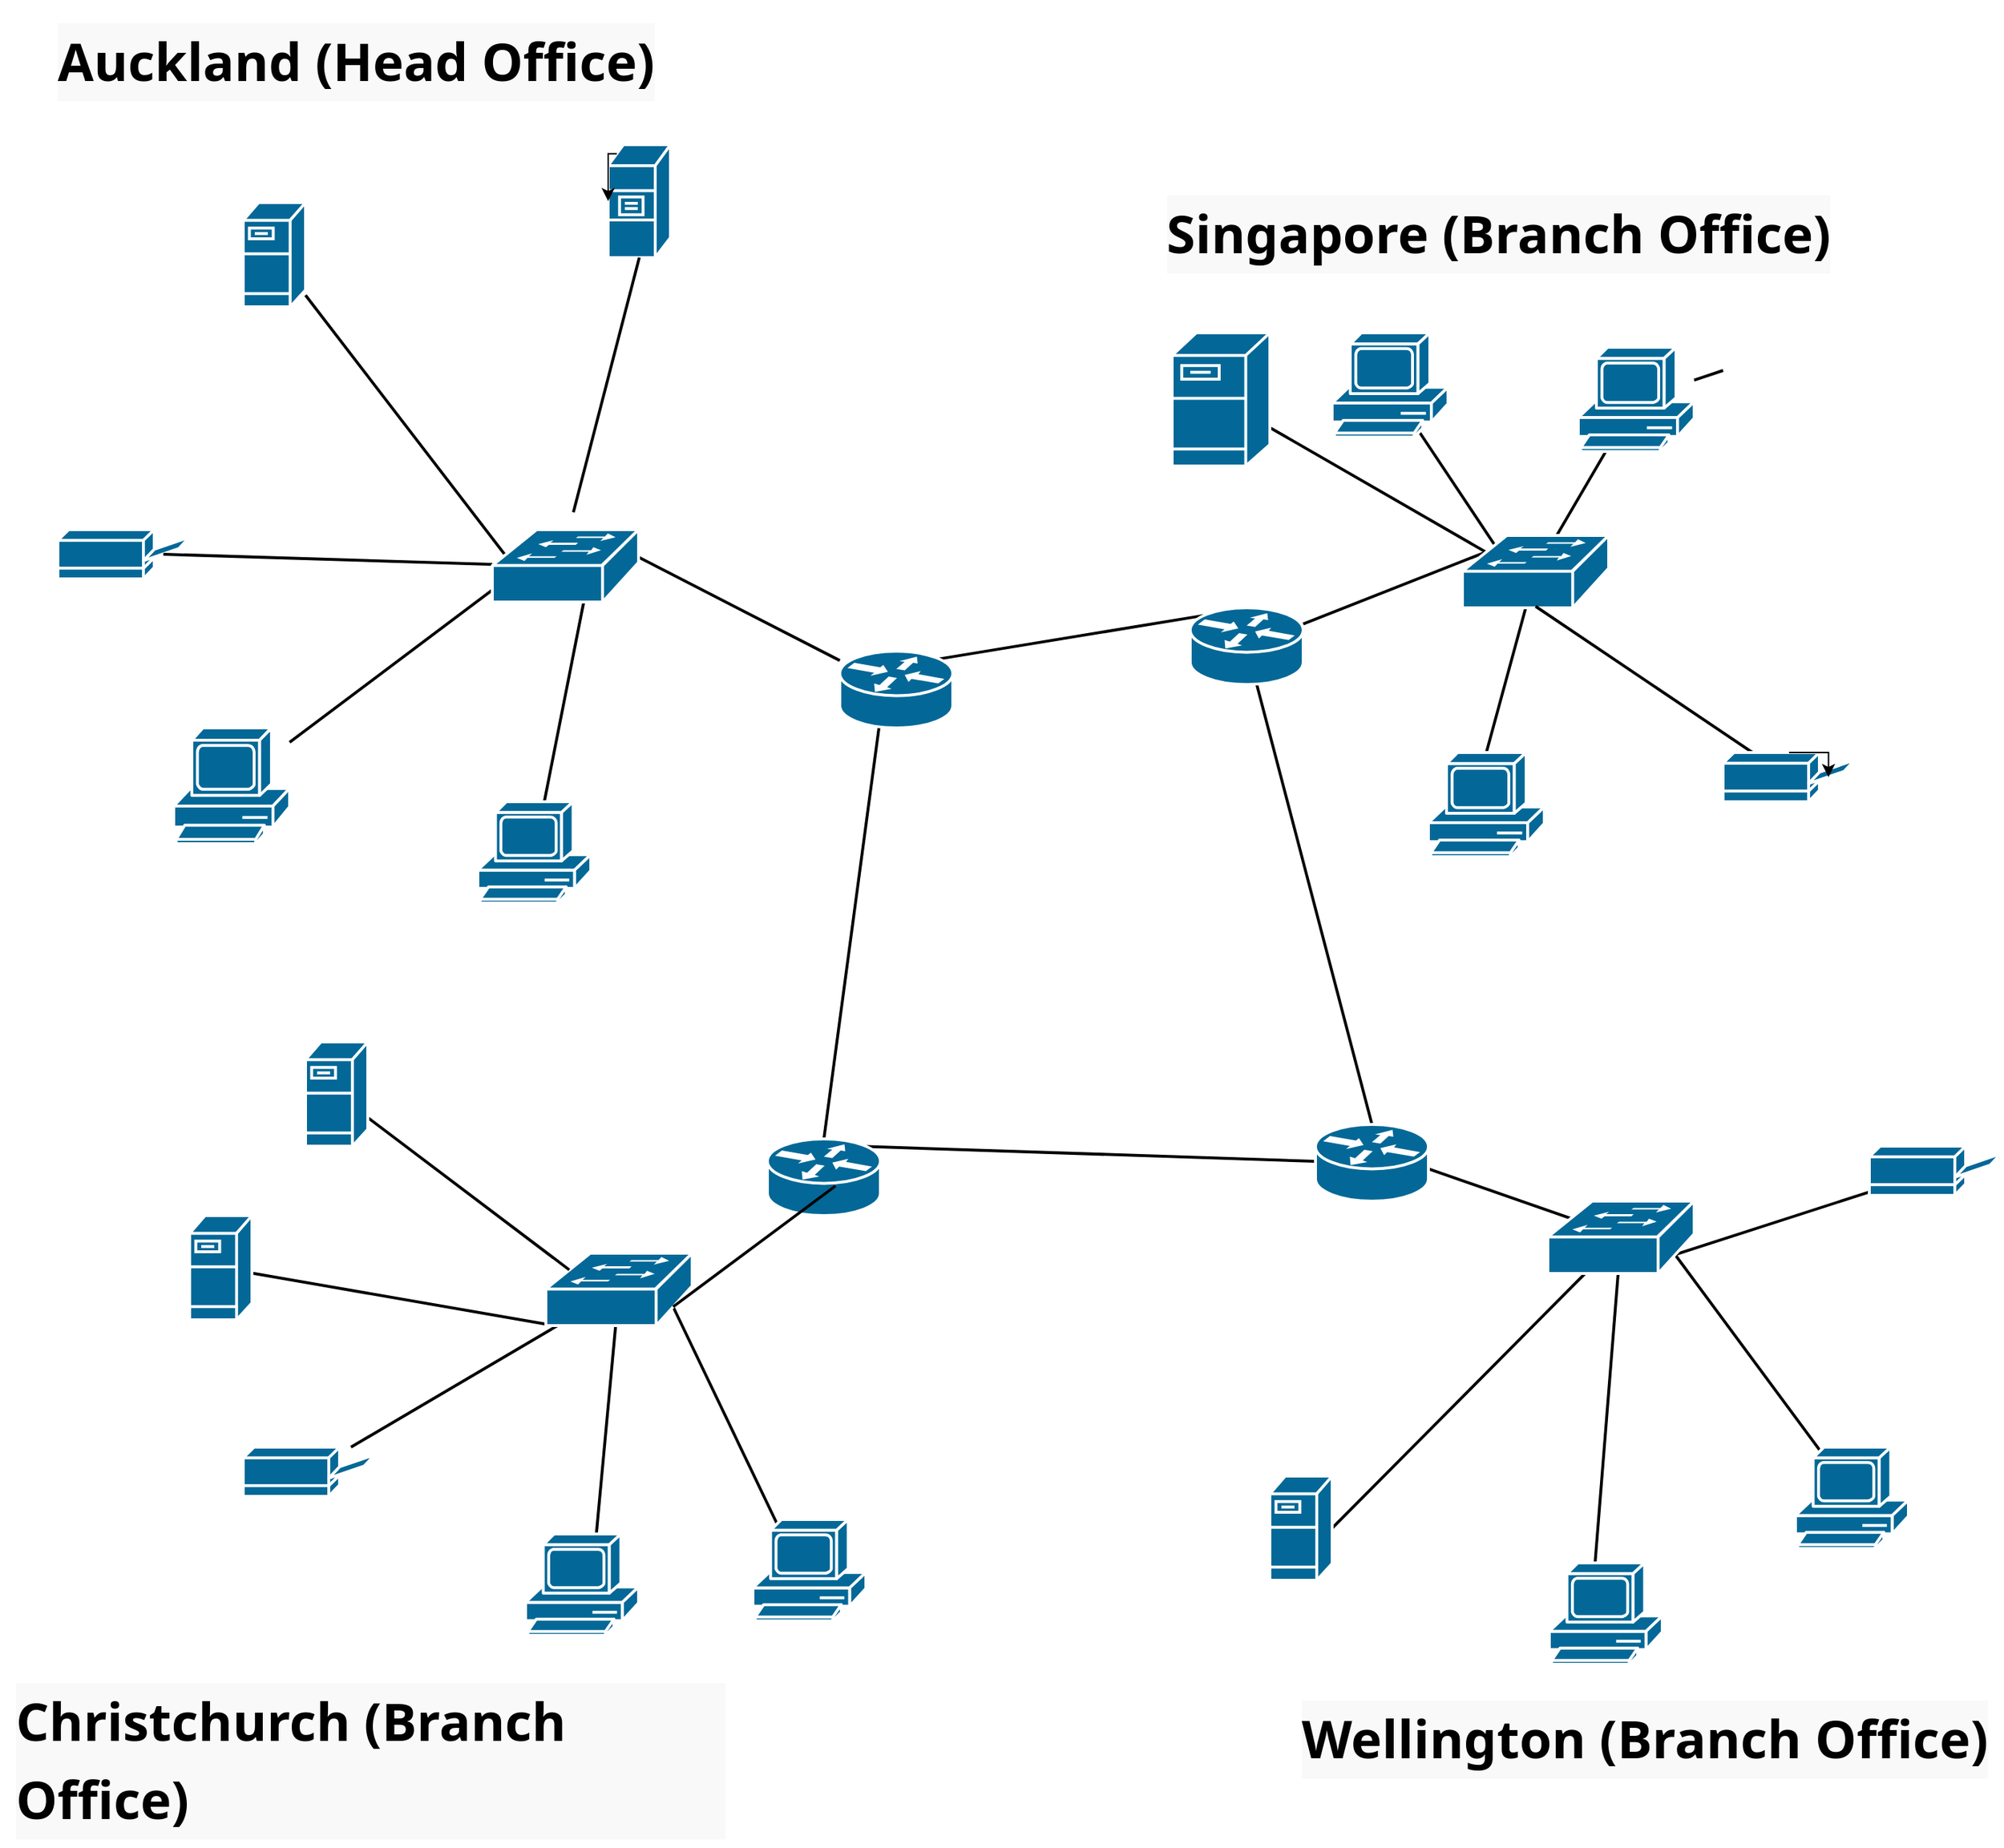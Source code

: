 <mxfile version="24.8.0">
  <diagram name="Page-1" id="c37626ed-c26b-45fb-9056-f9ebc6bb27b6">
    <mxGraphModel dx="1758" dy="1345" grid="1" gridSize="10" guides="1" tooltips="1" connect="1" arrows="1" fold="1" page="1" pageScale="1" pageWidth="1100" pageHeight="850" background="none" math="0" shadow="0">
      <root>
        <mxCell id="0" />
        <mxCell id="1" parent="0" />
        <mxCell id="1c7a67bf8fd3230f-38" style="edgeStyle=none;html=1;labelBackgroundColor=none;startFill=0;endArrow=none;endFill=0;strokeWidth=2;fontFamily=Verdana;fontSize=12;entryX=0.16;entryY=0.23;entryDx=0;entryDy=0;entryPerimeter=0;" parent="1" source="lca270FJ3uwvP7B0uUHS-35" target="lca270FJ3uwvP7B0uUHS-27" edge="1">
          <mxGeometry relative="1" as="geometry">
            <mxPoint x="968.329" y="392" as="sourcePoint" />
            <mxPoint x="1024" y="476" as="targetPoint" />
          </mxGeometry>
        </mxCell>
        <mxCell id="1c7a67bf8fd3230f-39" style="edgeStyle=none;html=1;labelBackgroundColor=none;startFill=0;endArrow=none;endFill=0;strokeWidth=2;fontFamily=Verdana;fontSize=12;entryX=0.5;entryY=0.98;entryDx=0;entryDy=0;entryPerimeter=0;" parent="1" target="lca270FJ3uwvP7B0uUHS-27" edge="1">
          <mxGeometry relative="1" as="geometry">
            <mxPoint x="1119.235" y="392" as="sourcePoint" />
            <mxPoint x="1074.765" y="476.0" as="targetPoint" />
          </mxGeometry>
        </mxCell>
        <mxCell id="1c7a67bf8fd3230f-40" style="edgeStyle=none;html=1;labelBackgroundColor=none;startFill=0;endArrow=none;endFill=0;strokeWidth=2;fontFamily=Verdana;fontSize=12;" parent="1" source="lca270FJ3uwvP7B0uUHS-31" target="lca270FJ3uwvP7B0uUHS-27" edge="1">
          <mxGeometry relative="1" as="geometry">
            <mxPoint x="1340" y="366.0" as="sourcePoint" />
            <mxPoint x="1084.0" y="502.0" as="targetPoint" />
          </mxGeometry>
        </mxCell>
        <mxCell id="1c7a67bf8fd3230f-45" style="edgeStyle=none;html=1;labelBackgroundColor=none;startFill=0;endArrow=none;endFill=0;strokeWidth=2;fontFamily=Verdana;fontSize=12;entryX=0.88;entryY=0.1;entryDx=0;entryDy=0;entryPerimeter=0;exitX=0.12;exitY=0.1;exitDx=0;exitDy=0;exitPerimeter=0;" parent="1" source="1c7a67bf8fd3230f-47" target="1c7a67bf8fd3230f-46" edge="1">
          <mxGeometry relative="1" as="geometry">
            <mxPoint x="774.0" y="519" as="targetPoint" />
          </mxGeometry>
        </mxCell>
        <mxCell id="1c7a67bf8fd3230f-49" style="edgeStyle=none;html=1;labelBackgroundColor=none;startFill=0;endArrow=none;endFill=0;strokeWidth=2;fontFamily=Verdana;fontSize=12;exitX=1;exitY=0.5;exitDx=0;exitDy=0;exitPerimeter=0;" parent="1" target="1c7a67bf8fd3230f-46" edge="1">
          <mxGeometry relative="1" as="geometry">
            <mxPoint x="591" y="495.0" as="sourcePoint" />
          </mxGeometry>
        </mxCell>
        <mxCell id="1c7a67bf8fd3230f-50" style="edgeStyle=none;html=1;labelBackgroundColor=none;startFill=0;endArrow=none;endFill=0;strokeWidth=2;fontFamily=Verdana;fontSize=12;exitX=0.16;exitY=0.23;exitDx=0;exitDy=0;exitPerimeter=0;" parent="1" source="lca270FJ3uwvP7B0uUHS-27" target="1c7a67bf8fd3230f-47" edge="1">
          <mxGeometry relative="1" as="geometry">
            <mxPoint x="1020" y="534.773" as="sourcePoint" />
          </mxGeometry>
        </mxCell>
        <mxCell id="1c7a67bf8fd3230f-64" style="edgeStyle=none;html=1;labelBackgroundColor=none;startFill=0;endArrow=none;endFill=0;strokeWidth=2;fontFamily=Verdana;fontSize=12;" parent="1" source="lca270FJ3uwvP7B0uUHS-8" edge="1">
          <mxGeometry relative="1" as="geometry">
            <mxPoint x="600" y="640" as="sourcePoint" />
            <mxPoint x="554.521" y="519.0" as="targetPoint" />
          </mxGeometry>
        </mxCell>
        <mxCell id="1c7a67bf8fd3230f-51" style="edgeStyle=none;html=1;labelBackgroundColor=none;startFill=0;endArrow=none;endFill=0;strokeWidth=2;fontFamily=Verdana;fontSize=12;entryX=0.5;entryY=0;entryDx=0;entryDy=0;entryPerimeter=0;" parent="1" source="lca270FJ3uwvP7B0uUHS-27" target="lca270FJ3uwvP7B0uUHS-32" edge="1">
          <mxGeometry relative="1" as="geometry">
            <mxPoint x="1407.391" y="552" as="sourcePoint" />
            <mxPoint x="1438.64" y="619" as="targetPoint" />
          </mxGeometry>
        </mxCell>
        <mxCell id="1c7a67bf8fd3230f-66" style="edgeStyle=none;html=1;labelBackgroundColor=none;startFill=0;endArrow=none;endFill=0;strokeWidth=2;fontFamily=Verdana;fontSize=12;exitX=0.378;exitY=0.651;exitDx=0;exitDy=0;exitPerimeter=0;entryX=0.5;entryY=0;entryDx=0;entryDy=0;entryPerimeter=0;" parent="1" source="1c7a67bf8fd3230f-46" target="lca270FJ3uwvP7B0uUHS-37" edge="1">
          <mxGeometry relative="1" as="geometry">
            <mxPoint x="810" y="913.4" as="sourcePoint" />
            <mxPoint x="754" y="938.6" as="targetPoint" />
          </mxGeometry>
        </mxCell>
        <mxCell id="1c7a67bf8fd3230f-60" style="edgeStyle=none;html=1;labelBackgroundColor=none;startFill=0;endArrow=none;endFill=0;strokeWidth=2;fontFamily=Verdana;fontSize=12;" parent="1" source="lca270FJ3uwvP7B0uUHS-39" target="lca270FJ3uwvP7B0uUHS-55" edge="1">
          <mxGeometry relative="1" as="geometry">
            <mxPoint x="1188.834" y="942" as="sourcePoint" />
            <mxPoint x="1199.166" y="1007" as="targetPoint" />
          </mxGeometry>
        </mxCell>
        <mxCell id="1c7a67bf8fd3230f-69" style="edgeStyle=none;html=1;labelBackgroundColor=none;startFill=0;endArrow=none;endFill=0;strokeWidth=2;fontFamily=Verdana;fontSize=12;entryX=0.513;entryY=0.33;entryDx=0;entryDy=0;entryPerimeter=0;exitX=0.87;exitY=0.74;exitDx=0;exitDy=0;exitPerimeter=0;" parent="1" source="lca270FJ3uwvP7B0uUHS-40" target="lca270FJ3uwvP7B0uUHS-36" edge="1">
          <mxGeometry relative="1" as="geometry">
            <mxPoint x="1150" y="922.4" as="sourcePoint" />
            <mxPoint x="930" y="1010" as="targetPoint" />
          </mxGeometry>
        </mxCell>
        <mxCell id="1c7a67bf8fd3230f-70" style="edgeStyle=none;html=1;labelBackgroundColor=none;startFill=0;endArrow=none;endFill=0;strokeWidth=2;fontFamily=Verdana;fontSize=12;entryX=1;entryY=0.5;entryDx=0;entryDy=0;entryPerimeter=0;" parent="1" source="lca270FJ3uwvP7B0uUHS-40" target="lca270FJ3uwvP7B0uUHS-61" edge="1">
          <mxGeometry relative="1" as="geometry">
            <mxPoint x="1150" y="939.233" as="sourcePoint" />
            <mxPoint x="1050" y="1140" as="targetPoint" />
          </mxGeometry>
        </mxCell>
        <mxCell id="1c7a67bf8fd3230f-67" style="edgeStyle=none;html=1;labelBackgroundColor=none;startFill=0;endArrow=none;endFill=0;strokeWidth=2;fontFamily=Verdana;fontSize=12;exitX=0.16;exitY=0.23;exitDx=0;exitDy=0;exitPerimeter=0;" parent="1" source="lca270FJ3uwvP7B0uUHS-52" edge="1">
          <mxGeometry relative="1" as="geometry">
            <mxPoint x="690" y="957.802" as="sourcePoint" />
            <mxPoint x="380" y="880" as="targetPoint" />
          </mxGeometry>
        </mxCell>
        <mxCell id="1c7a67bf8fd3230f-68" style="edgeStyle=none;html=1;labelBackgroundColor=none;startFill=0;endArrow=none;endFill=0;strokeWidth=2;fontFamily=Verdana;fontSize=12;exitX=0;exitY=0.98;exitDx=0;exitDy=0;exitPerimeter=0;" parent="1" source="lca270FJ3uwvP7B0uUHS-39" target="lca270FJ3uwvP7B0uUHS-54" edge="1">
          <mxGeometry relative="1" as="geometry">
            <mxPoint x="690" y="969.946" as="sourcePoint" />
            <mxPoint x="361" y="1137.502" as="targetPoint" />
          </mxGeometry>
        </mxCell>
        <mxCell id="1c7a67bf8fd3230f-78" style="edgeStyle=none;html=1;labelBackgroundColor=none;startFill=0;endArrow=none;endFill=0;strokeWidth=2;fontFamily=Verdana;fontSize=12;exitX=0.87;exitY=0.74;exitDx=0;exitDy=0;exitPerimeter=0;" parent="1" source="lca270FJ3uwvP7B0uUHS-39" edge="1">
          <mxGeometry relative="1" as="geometry">
            <mxPoint x="731.32" y="996" as="sourcePoint" />
            <mxPoint x="690" y="1170" as="targetPoint" />
          </mxGeometry>
        </mxCell>
        <mxCell id="1c7a67bf8fd3230f-79" style="edgeStyle=none;html=1;labelBackgroundColor=none;startFill=0;endArrow=none;endFill=0;strokeWidth=2;fontFamily=Verdana;fontSize=12;" parent="1" source="lca270FJ3uwvP7B0uUHS-39" edge="1">
          <mxGeometry relative="1" as="geometry">
            <mxPoint x="705.312" y="996" as="sourcePoint" />
            <mxPoint x="560" y="1190" as="targetPoint" />
          </mxGeometry>
        </mxCell>
        <mxCell id="1c7a67bf8fd3230f-75" style="edgeStyle=none;html=1;labelBackgroundColor=none;startFill=0;endArrow=none;endFill=0;strokeWidth=2;fontFamily=Verdana;fontSize=12;exitX=0.87;exitY=0.74;exitDx=0;exitDy=0;exitPerimeter=0;" parent="1" source="lca270FJ3uwvP7B0uUHS-40" edge="1">
          <mxGeometry relative="1" as="geometry">
            <mxPoint x="1219.498" y="1093" as="sourcePoint" />
            <mxPoint x="1420" y="1130" as="targetPoint" />
          </mxGeometry>
        </mxCell>
        <mxCell id="1c7a67bf8fd3230f-76" style="edgeStyle=none;html=1;labelBackgroundColor=none;startFill=0;endArrow=none;endFill=0;strokeWidth=2;fontFamily=Verdana;fontSize=12;exitX=0.5;exitY=0.98;exitDx=0;exitDy=0;exitPerimeter=0;" parent="1" source="lca270FJ3uwvP7B0uUHS-40" target="lca270FJ3uwvP7B0uUHS-57" edge="1">
          <mxGeometry relative="1" as="geometry">
            <mxPoint x="1202.66" y="1093" as="sourcePoint" />
            <mxPoint x="1290" y="810" as="targetPoint" />
          </mxGeometry>
        </mxCell>
        <mxCell id="1c7a67bf8fd3230f-77" style="edgeStyle=none;html=1;labelBackgroundColor=none;startFill=0;endArrow=none;endFill=0;strokeWidth=2;fontFamily=Verdana;fontSize=12;" parent="1" source="lca270FJ3uwvP7B0uUHS-40" edge="1">
          <mxGeometry relative="1" as="geometry">
            <mxPoint x="1188.744" y="1093" as="sourcePoint" />
            <mxPoint x="1250" y="1210" as="targetPoint" />
          </mxGeometry>
        </mxCell>
        <mxCell id="1c7a67bf8fd3230f-55" style="edgeStyle=none;html=1;labelBackgroundColor=none;startFill=0;endArrow=none;endFill=0;strokeWidth=2;fontFamily=Verdana;fontSize=12;exitX=0.88;exitY=0.1;exitDx=0;exitDy=0;exitPerimeter=0;entryX=0.801;entryY=0.519;entryDx=0;entryDy=0;entryPerimeter=0;" parent="1" source="lca270FJ3uwvP7B0uUHS-37" target="lca270FJ3uwvP7B0uUHS-36" edge="1">
          <mxGeometry relative="1" as="geometry">
            <mxPoint x="890" y="720" as="targetPoint" />
          </mxGeometry>
        </mxCell>
        <mxCell id="1c7a67bf8fd3230f-46" value="" style="shape=mxgraph.cisco.routers.router;html=1;dashed=0;fillColor=#036897;strokeColor=#ffffff;strokeWidth=2;verticalLabelPosition=bottom;verticalAlign=top;rounded=0;shadow=0;comic=0;fontFamily=Verdana;fontSize=12;" parent="1" vertex="1">
          <mxGeometry x="730" y="560" width="78" height="53" as="geometry" />
        </mxCell>
        <mxCell id="1c7a67bf8fd3230f-54" style="edgeStyle=none;html=1;labelBackgroundColor=none;startFill=0;endArrow=none;endFill=0;strokeWidth=2;fontFamily=Verdana;fontSize=12;entryX=0.5;entryY=0;entryDx=0;entryDy=0;entryPerimeter=0;" parent="1" source="1c7a67bf8fd3230f-47" target="lca270FJ3uwvP7B0uUHS-36" edge="1">
          <mxGeometry relative="1" as="geometry">
            <mxPoint x="1128.122" y="710.221" as="targetPoint" />
          </mxGeometry>
        </mxCell>
        <mxCell id="1c7a67bf8fd3230f-47" value="" style="shape=mxgraph.cisco.routers.router;html=1;dashed=0;fillColor=#036897;strokeColor=#ffffff;strokeWidth=2;verticalLabelPosition=bottom;verticalAlign=top;rounded=0;shadow=0;comic=0;fontFamily=Verdana;fontSize=12;" parent="1" vertex="1">
          <mxGeometry x="972" y="530" width="78" height="53" as="geometry" />
        </mxCell>
        <mxCell id="lca270FJ3uwvP7B0uUHS-8" value="" style="shape=mxgraph.cisco.computers_and_peripherals.pc;sketch=0;html=1;pointerEvents=1;dashed=0;fillColor=#036897;strokeColor=#ffffff;strokeWidth=2;verticalLabelPosition=bottom;verticalAlign=top;align=center;outlineConnect=0;" vertex="1" parent="1">
          <mxGeometry x="480" y="664" width="78" height="70" as="geometry" />
        </mxCell>
        <mxCell id="lca270FJ3uwvP7B0uUHS-11" value="" style="edgeStyle=none;html=1;labelBackgroundColor=none;startFill=0;endArrow=none;endFill=0;strokeWidth=2;fontFamily=Verdana;fontSize=12;" edge="1" parent="1" target="lca270FJ3uwvP7B0uUHS-9">
          <mxGeometry relative="1" as="geometry">
            <mxPoint x="500" y="510.227" as="sourcePoint" />
            <mxPoint x="450" y="650" as="targetPoint" />
          </mxGeometry>
        </mxCell>
        <mxCell id="lca270FJ3uwvP7B0uUHS-9" value="" style="shape=mxgraph.cisco.computers_and_peripherals.pc;sketch=0;html=1;pointerEvents=1;dashed=0;fillColor=#036897;strokeColor=#ffffff;strokeWidth=2;verticalLabelPosition=bottom;verticalAlign=top;align=center;outlineConnect=0;" vertex="1" parent="1">
          <mxGeometry x="270" y="613" width="80" height="80" as="geometry" />
        </mxCell>
        <mxCell id="lca270FJ3uwvP7B0uUHS-12" value="" style="shape=mxgraph.cisco.computers_and_peripherals.printer;sketch=0;html=1;pointerEvents=1;dashed=0;fillColor=#036897;strokeColor=#ffffff;strokeWidth=2;verticalLabelPosition=bottom;verticalAlign=top;align=center;outlineConnect=0;" vertex="1" parent="1">
          <mxGeometry x="190" y="476" width="91" height="34" as="geometry" />
        </mxCell>
        <mxCell id="lca270FJ3uwvP7B0uUHS-13" value="" style="shape=mxgraph.cisco.servers.fileserver;sketch=0;html=1;pointerEvents=1;dashed=0;fillColor=#036897;strokeColor=#ffffff;strokeWidth=2;verticalLabelPosition=bottom;verticalAlign=top;align=center;outlineConnect=0;" vertex="1" parent="1">
          <mxGeometry x="318" y="250" width="43" height="72" as="geometry" />
        </mxCell>
        <mxCell id="lca270FJ3uwvP7B0uUHS-15" value="" style="shape=mxgraph.cisco.servers.file_server;sketch=0;html=1;pointerEvents=1;dashed=0;fillColor=#036897;strokeColor=#ffffff;strokeWidth=2;verticalLabelPosition=bottom;verticalAlign=top;align=center;outlineConnect=0;" vertex="1" parent="1">
          <mxGeometry x="570" y="210" width="43" height="78" as="geometry" />
        </mxCell>
        <mxCell id="lca270FJ3uwvP7B0uUHS-18" style="edgeStyle=none;html=1;labelBackgroundColor=none;startFill=0;endArrow=none;endFill=0;strokeWidth=2;fontFamily=Verdana;fontSize=12;exitX=0.5;exitY=1;exitDx=0;exitDy=0;exitPerimeter=0;" edge="1" parent="1" source="lca270FJ3uwvP7B0uUHS-15">
          <mxGeometry relative="1" as="geometry">
            <mxPoint x="490" y="380" as="sourcePoint" />
            <mxPoint x="546" y="464" as="targetPoint" />
          </mxGeometry>
        </mxCell>
        <mxCell id="lca270FJ3uwvP7B0uUHS-20" style="edgeStyle=none;html=1;labelBackgroundColor=none;startFill=0;endArrow=none;endFill=0;strokeWidth=2;fontFamily=Verdana;fontSize=12;entryX=0;entryY=0.5;entryDx=0;entryDy=0;entryPerimeter=0;" edge="1" parent="1" source="lca270FJ3uwvP7B0uUHS-13">
          <mxGeometry relative="1" as="geometry">
            <mxPoint x="370" y="390" as="sourcePoint" />
            <mxPoint x="500" y="495.0" as="targetPoint" />
          </mxGeometry>
        </mxCell>
        <mxCell id="lca270FJ3uwvP7B0uUHS-22" style="edgeStyle=none;html=1;labelBackgroundColor=none;startFill=0;endArrow=none;endFill=0;strokeWidth=2;fontFamily=Verdana;fontSize=12;exitX=0.8;exitY=0.5;exitDx=0;exitDy=0;exitPerimeter=0;" edge="1" parent="1" source="lca270FJ3uwvP7B0uUHS-12">
          <mxGeometry relative="1" as="geometry">
            <mxPoint x="510" y="400" as="sourcePoint" />
            <mxPoint x="490" y="500" as="targetPoint" />
          </mxGeometry>
        </mxCell>
        <mxCell id="lca270FJ3uwvP7B0uUHS-25" value="" style="shape=mxgraph.cisco.switches.workgroup_switch;sketch=0;html=1;pointerEvents=1;dashed=0;fillColor=#036897;strokeColor=#ffffff;strokeWidth=2;verticalLabelPosition=bottom;verticalAlign=top;align=center;outlineConnect=0;" vertex="1" parent="1">
          <mxGeometry x="490" y="476" width="101" height="50" as="geometry" />
        </mxCell>
        <mxCell id="lca270FJ3uwvP7B0uUHS-27" value="" style="shape=mxgraph.cisco.switches.workgroup_switch;sketch=0;html=1;pointerEvents=1;dashed=0;fillColor=#036897;strokeColor=#ffffff;strokeWidth=2;verticalLabelPosition=bottom;verticalAlign=top;align=center;outlineConnect=0;" vertex="1" parent="1">
          <mxGeometry x="1160" y="480" width="101" height="50" as="geometry" />
        </mxCell>
        <mxCell id="lca270FJ3uwvP7B0uUHS-30" value="" style="edgeStyle=none;html=1;labelBackgroundColor=none;startFill=0;endArrow=none;endFill=0;strokeWidth=2;fontFamily=Verdana;fontSize=12;exitX=0.5;exitY=0.98;exitDx=0;exitDy=0;exitPerimeter=0;" edge="1" parent="1" source="lca270FJ3uwvP7B0uUHS-27" target="lca270FJ3uwvP7B0uUHS-28">
          <mxGeometry relative="1" as="geometry">
            <mxPoint x="1084.0" y="519.0" as="sourcePoint" />
            <mxPoint x="1240" y="519.0" as="targetPoint" />
          </mxGeometry>
        </mxCell>
        <mxCell id="lca270FJ3uwvP7B0uUHS-28" value="" style="shape=mxgraph.cisco.computers_and_peripherals.printer;sketch=0;html=1;pointerEvents=1;dashed=0;fillColor=#036897;strokeColor=#ffffff;strokeWidth=2;verticalLabelPosition=bottom;verticalAlign=top;align=center;outlineConnect=0;" vertex="1" parent="1">
          <mxGeometry x="1340" y="630" width="91" height="34" as="geometry" />
        </mxCell>
        <mxCell id="lca270FJ3uwvP7B0uUHS-32" value="" style="shape=mxgraph.cisco.computers_and_peripherals.pc;sketch=0;html=1;pointerEvents=1;dashed=0;fillColor=#036897;strokeColor=#ffffff;strokeWidth=2;verticalLabelPosition=bottom;verticalAlign=top;align=center;outlineConnect=0;" vertex="1" parent="1">
          <mxGeometry x="1136.5" y="630" width="80" height="72" as="geometry" />
        </mxCell>
        <mxCell id="lca270FJ3uwvP7B0uUHS-33" value="" style="shape=mxgraph.cisco.computers_and_peripherals.pc;sketch=0;html=1;pointerEvents=1;dashed=0;fillColor=#036897;strokeColor=#ffffff;strokeWidth=2;verticalLabelPosition=bottom;verticalAlign=top;align=center;outlineConnect=0;" vertex="1" parent="1">
          <mxGeometry x="1070" y="340" width="80" height="72" as="geometry" />
        </mxCell>
        <mxCell id="lca270FJ3uwvP7B0uUHS-36" value="" style="shape=mxgraph.cisco.routers.router;html=1;dashed=0;fillColor=#036897;strokeColor=#ffffff;strokeWidth=2;verticalLabelPosition=bottom;verticalAlign=top;rounded=0;shadow=0;comic=0;fontFamily=Verdana;fontSize=12;" vertex="1" parent="1">
          <mxGeometry x="1058.5" y="887" width="78" height="53" as="geometry" />
        </mxCell>
        <mxCell id="lca270FJ3uwvP7B0uUHS-37" value="" style="shape=mxgraph.cisco.routers.router;html=1;dashed=0;fillColor=#036897;strokeColor=#ffffff;strokeWidth=2;verticalLabelPosition=bottom;verticalAlign=top;rounded=0;shadow=0;comic=0;fontFamily=Verdana;fontSize=12;" vertex="1" parent="1">
          <mxGeometry x="680" y="897" width="78" height="53" as="geometry" />
        </mxCell>
        <mxCell id="lca270FJ3uwvP7B0uUHS-39" value="" style="shape=mxgraph.cisco.switches.workgroup_switch;sketch=0;html=1;pointerEvents=1;dashed=0;fillColor=#036897;strokeColor=#ffffff;strokeWidth=2;verticalLabelPosition=bottom;verticalAlign=top;align=center;outlineConnect=0;" vertex="1" parent="1">
          <mxGeometry x="527" y="976" width="101" height="50" as="geometry" />
        </mxCell>
        <mxCell id="lca270FJ3uwvP7B0uUHS-40" value="" style="shape=mxgraph.cisco.switches.workgroup_switch;sketch=0;html=1;pointerEvents=1;dashed=0;fillColor=#036897;strokeColor=#ffffff;strokeWidth=2;verticalLabelPosition=bottom;verticalAlign=top;align=center;outlineConnect=0;" vertex="1" parent="1">
          <mxGeometry x="1219" y="940" width="101" height="50" as="geometry" />
        </mxCell>
        <mxCell id="lca270FJ3uwvP7B0uUHS-43" value="" style="edgeStyle=none;html=1;labelBackgroundColor=none;startFill=0;endArrow=none;endFill=0;strokeWidth=2;fontFamily=Verdana;fontSize=12;" edge="1" parent="1" target="lca270FJ3uwvP7B0uUHS-31">
          <mxGeometry relative="1" as="geometry">
            <mxPoint x="1340" y="366.0" as="sourcePoint" />
            <mxPoint x="1084.0" y="502.0" as="targetPoint" />
          </mxGeometry>
        </mxCell>
        <mxCell id="lca270FJ3uwvP7B0uUHS-31" value="" style="shape=mxgraph.cisco.computers_and_peripherals.pc;sketch=0;html=1;pointerEvents=1;dashed=0;fillColor=#036897;strokeColor=#ffffff;strokeWidth=2;verticalLabelPosition=bottom;verticalAlign=top;align=center;outlineConnect=0;" vertex="1" parent="1">
          <mxGeometry x="1240" y="350" width="80" height="72" as="geometry" />
        </mxCell>
        <mxCell id="lca270FJ3uwvP7B0uUHS-44" style="edgeStyle=orthogonalEdgeStyle;rounded=0;orthogonalLoop=1;jettySize=auto;html=1;exitX=0.5;exitY=0;exitDx=0;exitDy=0;exitPerimeter=0;entryX=0.8;entryY=0.5;entryDx=0;entryDy=0;entryPerimeter=0;" edge="1" parent="1" source="lca270FJ3uwvP7B0uUHS-28" target="lca270FJ3uwvP7B0uUHS-28">
          <mxGeometry relative="1" as="geometry" />
        </mxCell>
        <mxCell id="lca270FJ3uwvP7B0uUHS-45" style="edgeStyle=orthogonalEdgeStyle;rounded=0;orthogonalLoop=1;jettySize=auto;html=1;exitX=0.14;exitY=0.08;exitDx=0;exitDy=0;exitPerimeter=0;entryX=0;entryY=0.5;entryDx=0;entryDy=0;entryPerimeter=0;" edge="1" parent="1" source="lca270FJ3uwvP7B0uUHS-15" target="lca270FJ3uwvP7B0uUHS-15">
          <mxGeometry relative="1" as="geometry" />
        </mxCell>
        <mxCell id="lca270FJ3uwvP7B0uUHS-47" style="edgeStyle=orthogonalEdgeStyle;rounded=0;orthogonalLoop=1;jettySize=auto;html=1;exitX=0.5;exitY=1;exitDx=0;exitDy=0;exitPerimeter=0;" edge="1" parent="1" source="lca270FJ3uwvP7B0uUHS-28" target="lca270FJ3uwvP7B0uUHS-28">
          <mxGeometry relative="1" as="geometry" />
        </mxCell>
        <mxCell id="lca270FJ3uwvP7B0uUHS-48" value="" style="shape=mxgraph.cisco.computers_and_peripherals.pc;sketch=0;html=1;pointerEvents=1;dashed=0;fillColor=#036897;strokeColor=#ffffff;strokeWidth=2;verticalLabelPosition=bottom;verticalAlign=top;align=center;outlineConnect=0;" vertex="1" parent="1">
          <mxGeometry x="513" y="1170" width="78" height="70" as="geometry" />
        </mxCell>
        <mxCell id="lca270FJ3uwvP7B0uUHS-49" value="" style="shape=mxgraph.cisco.computers_and_peripherals.pc;sketch=0;html=1;pointerEvents=1;dashed=0;fillColor=#036897;strokeColor=#ffffff;strokeWidth=2;verticalLabelPosition=bottom;verticalAlign=top;align=center;outlineConnect=0;" vertex="1" parent="1">
          <mxGeometry x="670" y="1160" width="78" height="70" as="geometry" />
        </mxCell>
        <mxCell id="lca270FJ3uwvP7B0uUHS-53" value="" style="edgeStyle=none;html=1;labelBackgroundColor=none;startFill=0;endArrow=none;endFill=0;strokeWidth=2;fontFamily=Verdana;fontSize=12;exitX=0.16;exitY=0.23;exitDx=0;exitDy=0;exitPerimeter=0;" edge="1" parent="1" source="lca270FJ3uwvP7B0uUHS-39" target="lca270FJ3uwvP7B0uUHS-52">
          <mxGeometry relative="1" as="geometry">
            <mxPoint x="543" y="988" as="sourcePoint" />
            <mxPoint x="380" y="880" as="targetPoint" />
          </mxGeometry>
        </mxCell>
        <mxCell id="lca270FJ3uwvP7B0uUHS-52" value="" style="shape=mxgraph.cisco.servers.fileserver;sketch=0;html=1;pointerEvents=1;dashed=0;fillColor=#036897;strokeColor=#ffffff;strokeWidth=2;verticalLabelPosition=bottom;verticalAlign=top;align=center;outlineConnect=0;" vertex="1" parent="1">
          <mxGeometry x="361" y="830" width="43" height="72" as="geometry" />
        </mxCell>
        <mxCell id="lca270FJ3uwvP7B0uUHS-54" value="" style="shape=mxgraph.cisco.servers.fileserver;sketch=0;html=1;pointerEvents=1;dashed=0;fillColor=#036897;strokeColor=#ffffff;strokeWidth=2;verticalLabelPosition=bottom;verticalAlign=top;align=center;outlineConnect=0;" vertex="1" parent="1">
          <mxGeometry x="281" y="950" width="43" height="72" as="geometry" />
        </mxCell>
        <mxCell id="lca270FJ3uwvP7B0uUHS-55" value="" style="shape=mxgraph.cisco.computers_and_peripherals.printer;sketch=0;html=1;pointerEvents=1;dashed=0;fillColor=#036897;strokeColor=#ffffff;strokeWidth=2;verticalLabelPosition=bottom;verticalAlign=top;align=center;outlineConnect=0;" vertex="1" parent="1">
          <mxGeometry x="318" y="1110" width="91" height="34" as="geometry" />
        </mxCell>
        <mxCell id="lca270FJ3uwvP7B0uUHS-57" value="" style="shape=mxgraph.cisco.computers_and_peripherals.printer;sketch=0;html=1;pointerEvents=1;dashed=0;fillColor=#036897;strokeColor=#ffffff;strokeWidth=2;verticalLabelPosition=bottom;verticalAlign=top;align=center;outlineConnect=0;" vertex="1" parent="1">
          <mxGeometry x="1441" y="902" width="91" height="34" as="geometry" />
        </mxCell>
        <mxCell id="lca270FJ3uwvP7B0uUHS-58" value="" style="shape=mxgraph.cisco.computers_and_peripherals.pc;sketch=0;html=1;pointerEvents=1;dashed=0;fillColor=#036897;strokeColor=#ffffff;strokeWidth=2;verticalLabelPosition=bottom;verticalAlign=top;align=center;outlineConnect=0;" vertex="1" parent="1">
          <mxGeometry x="1390" y="1110" width="78" height="70" as="geometry" />
        </mxCell>
        <mxCell id="lca270FJ3uwvP7B0uUHS-59" value="" style="shape=mxgraph.cisco.computers_and_peripherals.pc;sketch=0;html=1;pointerEvents=1;dashed=0;fillColor=#036897;strokeColor=#ffffff;strokeWidth=2;verticalLabelPosition=bottom;verticalAlign=top;align=center;outlineConnect=0;" vertex="1" parent="1">
          <mxGeometry x="1220" y="1190" width="78" height="70" as="geometry" />
        </mxCell>
        <mxCell id="lca270FJ3uwvP7B0uUHS-60" style="edgeStyle=none;html=1;labelBackgroundColor=none;startFill=0;endArrow=none;endFill=0;strokeWidth=2;fontFamily=Verdana;fontSize=12;entryX=0.603;entryY=0.613;entryDx=0;entryDy=0;entryPerimeter=0;exitX=0.87;exitY=0.74;exitDx=0;exitDy=0;exitPerimeter=0;" edge="1" parent="1" source="lca270FJ3uwvP7B0uUHS-39" target="lca270FJ3uwvP7B0uUHS-37">
          <mxGeometry relative="1" as="geometry">
            <mxPoint x="1160" y="932.4" as="sourcePoint" />
            <mxPoint x="970" y="837" as="targetPoint" />
          </mxGeometry>
        </mxCell>
        <mxCell id="lca270FJ3uwvP7B0uUHS-61" value="" style="shape=mxgraph.cisco.servers.fileserver;sketch=0;html=1;pointerEvents=1;dashed=0;fillColor=#036897;strokeColor=#ffffff;strokeWidth=2;verticalLabelPosition=bottom;verticalAlign=top;align=center;outlineConnect=0;" vertex="1" parent="1">
          <mxGeometry x="1027" y="1130" width="43" height="72" as="geometry" />
        </mxCell>
        <mxCell id="lca270FJ3uwvP7B0uUHS-62" value="&lt;h4 style=&quot;box-sizing: border-box; border-width: 0px; border-style: solid; border-color: hsl(var(--border)); border-image: initial; --tw-border-spacing-x: 0; --tw-border-spacing-y: 0; --tw-translate-x: 0; --tw-translate-y: 0; --tw-rotate: 0; --tw-skew-x: 0; --tw-skew-y: 0; --tw-scale-x: 1; --tw-scale-y: 1; --tw-pan-x: ; --tw-pan-y: ; --tw-pinch-zoom: ; --tw-scroll-snap-strictness: proximity; --tw-gradient-from-position: ; --tw-gradient-via-position: ; --tw-gradient-to-position: ; --tw-ordinal: ; --tw-slashed-zero: ; --tw-numeric-figure: ; --tw-numeric-spacing: ; --tw-numeric-fraction: ; --tw-ring-inset: ; --tw-ring-offset-width: 0px; --tw-ring-offset-color: #fff; --tw-ring-color: rgba(59,130,246,.5); --tw-ring-offset-shadow: 0 0 #0000; --tw-ring-shadow: 0 0 #0000; --tw-shadow: 0 0 #0000; --tw-shadow-colored: 0 0 #0000; --tw-blur: ; --tw-brightness: ; --tw-contrast: ; --tw-grayscale: ; --tw-hue-rotate: ; --tw-invert: ; --tw-saturate: ; --tw-sepia: ; --tw-drop-shadow: ; --tw-backdrop-blur: ; --tw-backdrop-brightness: ; --tw-backdrop-contrast: ; --tw-backdrop-grayscale: ; --tw-backdrop-hue-rotate: ; --tw-backdrop-invert: ; --tw-backdrop-opacity: ; --tw-backdrop-saturate: ; --tw-backdrop-sepia: ; margin: 0px 0px 0.5em; color: var(--tw-prose-headings); line-height: 1.5; font-family: __Inter_d65c78, __Inter_Fallback_d65c78, ui-sans-serif, system-ui, sans-serif, &amp;quot;Apple Color Emoji&amp;quot;, &amp;quot;Segoe UI Emoji&amp;quot;, &amp;quot;Segoe UI Symbol&amp;quot;, &amp;quot;Noto Color Emoji&amp;quot;; text-align: start; background-color: rgba(244, 244, 245, 0.5);&quot;&gt;&lt;font style=&quot;font-size: 36px;&quot;&gt;Auckland (Head Office)&lt;/font&gt;&lt;/h4&gt;" style="text;html=1;align=center;verticalAlign=middle;whiteSpace=wrap;rounded=0;" vertex="1" parent="1">
          <mxGeometry x="150" y="110" width="492" height="90" as="geometry" />
        </mxCell>
        <mxCell id="lca270FJ3uwvP7B0uUHS-63" value="&lt;h4 style=&quot;box-sizing: border-box; border-width: 0px; border-style: solid; border-color: hsl(var(--border)); border-image: initial; --tw-border-spacing-x: 0; --tw-border-spacing-y: 0; --tw-translate-x: 0; --tw-translate-y: 0; --tw-rotate: 0; --tw-skew-x: 0; --tw-skew-y: 0; --tw-scale-x: 1; --tw-scale-y: 1; --tw-pan-x: ; --tw-pan-y: ; --tw-pinch-zoom: ; --tw-scroll-snap-strictness: proximity; --tw-gradient-from-position: ; --tw-gradient-via-position: ; --tw-gradient-to-position: ; --tw-ordinal: ; --tw-slashed-zero: ; --tw-numeric-figure: ; --tw-numeric-spacing: ; --tw-numeric-fraction: ; --tw-ring-inset: ; --tw-ring-offset-width: 0px; --tw-ring-offset-color: #fff; --tw-ring-color: rgba(59,130,246,.5); --tw-ring-offset-shadow: 0 0 #0000; --tw-ring-shadow: 0 0 #0000; --tw-shadow: 0 0 #0000; --tw-shadow-colored: 0 0 #0000; --tw-blur: ; --tw-brightness: ; --tw-contrast: ; --tw-grayscale: ; --tw-hue-rotate: ; --tw-invert: ; --tw-saturate: ; --tw-sepia: ; --tw-drop-shadow: ; --tw-backdrop-blur: ; --tw-backdrop-brightness: ; --tw-backdrop-contrast: ; --tw-backdrop-grayscale: ; --tw-backdrop-hue-rotate: ; --tw-backdrop-invert: ; --tw-backdrop-opacity: ; --tw-backdrop-saturate: ; --tw-backdrop-sepia: ; margin: 1.5em 0px 0.5em; color: var(--tw-prose-headings); line-height: 1.5; font-family: __Inter_d65c78, __Inter_Fallback_d65c78, ui-sans-serif, system-ui, sans-serif, &amp;quot;Apple Color Emoji&amp;quot;, &amp;quot;Segoe UI Emoji&amp;quot;, &amp;quot;Segoe UI Symbol&amp;quot;, &amp;quot;Noto Color Emoji&amp;quot;; text-align: start; background-color: rgba(244, 244, 245, 0.5);&quot;&gt;&lt;font style=&quot;font-size: 36px;&quot;&gt;Wellington (Branch Office)&lt;/font&gt;&lt;/h4&gt;" style="text;html=1;align=center;verticalAlign=middle;whiteSpace=wrap;rounded=0;" vertex="1" parent="1">
          <mxGeometry x="1040" y="1260" width="492" height="90" as="geometry" />
        </mxCell>
        <mxCell id="lca270FJ3uwvP7B0uUHS-64" value="&lt;h4 style=&quot;box-sizing: border-box; border-width: 0px; border-style: solid; border-color: hsl(var(--border)); border-image: initial; --tw-border-spacing-x: 0; --tw-border-spacing-y: 0; --tw-translate-x: 0; --tw-translate-y: 0; --tw-rotate: 0; --tw-skew-x: 0; --tw-skew-y: 0; --tw-scale-x: 1; --tw-scale-y: 1; --tw-pan-x: ; --tw-pan-y: ; --tw-pinch-zoom: ; --tw-scroll-snap-strictness: proximity; --tw-gradient-from-position: ; --tw-gradient-via-position: ; --tw-gradient-to-position: ; --tw-ordinal: ; --tw-slashed-zero: ; --tw-numeric-figure: ; --tw-numeric-spacing: ; --tw-numeric-fraction: ; --tw-ring-inset: ; --tw-ring-offset-width: 0px; --tw-ring-offset-color: #fff; --tw-ring-color: rgba(59,130,246,.5); --tw-ring-offset-shadow: 0 0 #0000; --tw-ring-shadow: 0 0 #0000; --tw-shadow: 0 0 #0000; --tw-shadow-colored: 0 0 #0000; --tw-blur: ; --tw-brightness: ; --tw-contrast: ; --tw-grayscale: ; --tw-hue-rotate: ; --tw-invert: ; --tw-saturate: ; --tw-sepia: ; --tw-drop-shadow: ; --tw-backdrop-blur: ; --tw-backdrop-brightness: ; --tw-backdrop-contrast: ; --tw-backdrop-grayscale: ; --tw-backdrop-hue-rotate: ; --tw-backdrop-invert: ; --tw-backdrop-opacity: ; --tw-backdrop-saturate: ; --tw-backdrop-sepia: ; margin: 1.5em 0px 0.5em; color: var(--tw-prose-headings); line-height: 1.5; font-family: __Inter_d65c78, __Inter_Fallback_d65c78, ui-sans-serif, system-ui, sans-serif, &amp;quot;Apple Color Emoji&amp;quot;, &amp;quot;Segoe UI Emoji&amp;quot;, &amp;quot;Segoe UI Symbol&amp;quot;, &amp;quot;Noto Color Emoji&amp;quot;; text-align: start; background-color: rgba(244, 244, 245, 0.5);&quot;&gt;&lt;font style=&quot;font-size: 36px;&quot;&gt;Singapore (Branch Office)&lt;/font&gt;&lt;/h4&gt;" style="text;html=1;align=center;verticalAlign=middle;whiteSpace=wrap;rounded=0;" vertex="1" parent="1">
          <mxGeometry x="939" y="220" width="492" height="90" as="geometry" />
        </mxCell>
        <mxCell id="lca270FJ3uwvP7B0uUHS-67" value="&lt;h4 style=&quot;box-sizing: border-box; border-width: 0px; border-style: solid; border-color: hsl(var(--border)); border-image: initial; --tw-border-spacing-x: 0; --tw-border-spacing-y: 0; --tw-translate-x: 0; --tw-translate-y: 0; --tw-rotate: 0; --tw-skew-x: 0; --tw-skew-y: 0; --tw-scale-x: 1; --tw-scale-y: 1; --tw-pan-x: ; --tw-pan-y: ; --tw-pinch-zoom: ; --tw-scroll-snap-strictness: proximity; --tw-gradient-from-position: ; --tw-gradient-via-position: ; --tw-gradient-to-position: ; --tw-ordinal: ; --tw-slashed-zero: ; --tw-numeric-figure: ; --tw-numeric-spacing: ; --tw-numeric-fraction: ; --tw-ring-inset: ; --tw-ring-offset-width: 0px; --tw-ring-offset-color: #fff; --tw-ring-color: rgba(59,130,246,.5); --tw-ring-offset-shadow: 0 0 #0000; --tw-ring-shadow: 0 0 #0000; --tw-shadow: 0 0 #0000; --tw-shadow-colored: 0 0 #0000; --tw-blur: ; --tw-brightness: ; --tw-contrast: ; --tw-grayscale: ; --tw-hue-rotate: ; --tw-invert: ; --tw-saturate: ; --tw-sepia: ; --tw-drop-shadow: ; --tw-backdrop-blur: ; --tw-backdrop-brightness: ; --tw-backdrop-contrast: ; --tw-backdrop-grayscale: ; --tw-backdrop-hue-rotate: ; --tw-backdrop-invert: ; --tw-backdrop-opacity: ; --tw-backdrop-saturate: ; --tw-backdrop-sepia: ; margin: 1.5em 0px 0.5em; color: var(--tw-prose-headings); line-height: 1.5; font-family: __Inter_d65c78, __Inter_Fallback_d65c78, ui-sans-serif, system-ui, sans-serif, &amp;quot;Apple Color Emoji&amp;quot;, &amp;quot;Segoe UI Emoji&amp;quot;, &amp;quot;Segoe UI Symbol&amp;quot;, &amp;quot;Noto Color Emoji&amp;quot;; text-align: start; background-color: rgba(244, 244, 245, 0.5);&quot;&gt;&lt;font style=&quot;font-size: 36px;&quot;&gt;Christchurch (Branch Office)&lt;/font&gt;&lt;/h4&gt;" style="text;html=1;align=center;verticalAlign=middle;whiteSpace=wrap;rounded=0;" vertex="1" parent="1">
          <mxGeometry x="160" y="1275" width="492" height="90" as="geometry" />
        </mxCell>
        <mxCell id="lca270FJ3uwvP7B0uUHS-69" value="" style="edgeStyle=none;html=1;labelBackgroundColor=none;startFill=0;endArrow=none;endFill=0;strokeWidth=2;fontFamily=Verdana;fontSize=12;entryX=0.16;entryY=0.23;entryDx=0;entryDy=0;entryPerimeter=0;" edge="1" parent="1" target="lca270FJ3uwvP7B0uUHS-35">
          <mxGeometry relative="1" as="geometry">
            <mxPoint x="968.329" y="392" as="sourcePoint" />
            <mxPoint x="1176" y="492" as="targetPoint" />
          </mxGeometry>
        </mxCell>
        <mxCell id="lca270FJ3uwvP7B0uUHS-35" value="" style="shape=mxgraph.cisco.servers.fileserver;sketch=0;html=1;pointerEvents=1;dashed=0;fillColor=#036897;strokeColor=#ffffff;strokeWidth=2;verticalLabelPosition=bottom;verticalAlign=top;align=center;outlineConnect=0;" vertex="1" parent="1">
          <mxGeometry x="959.5" y="340" width="67.5" height="92" as="geometry" />
        </mxCell>
      </root>
    </mxGraphModel>
  </diagram>
</mxfile>
